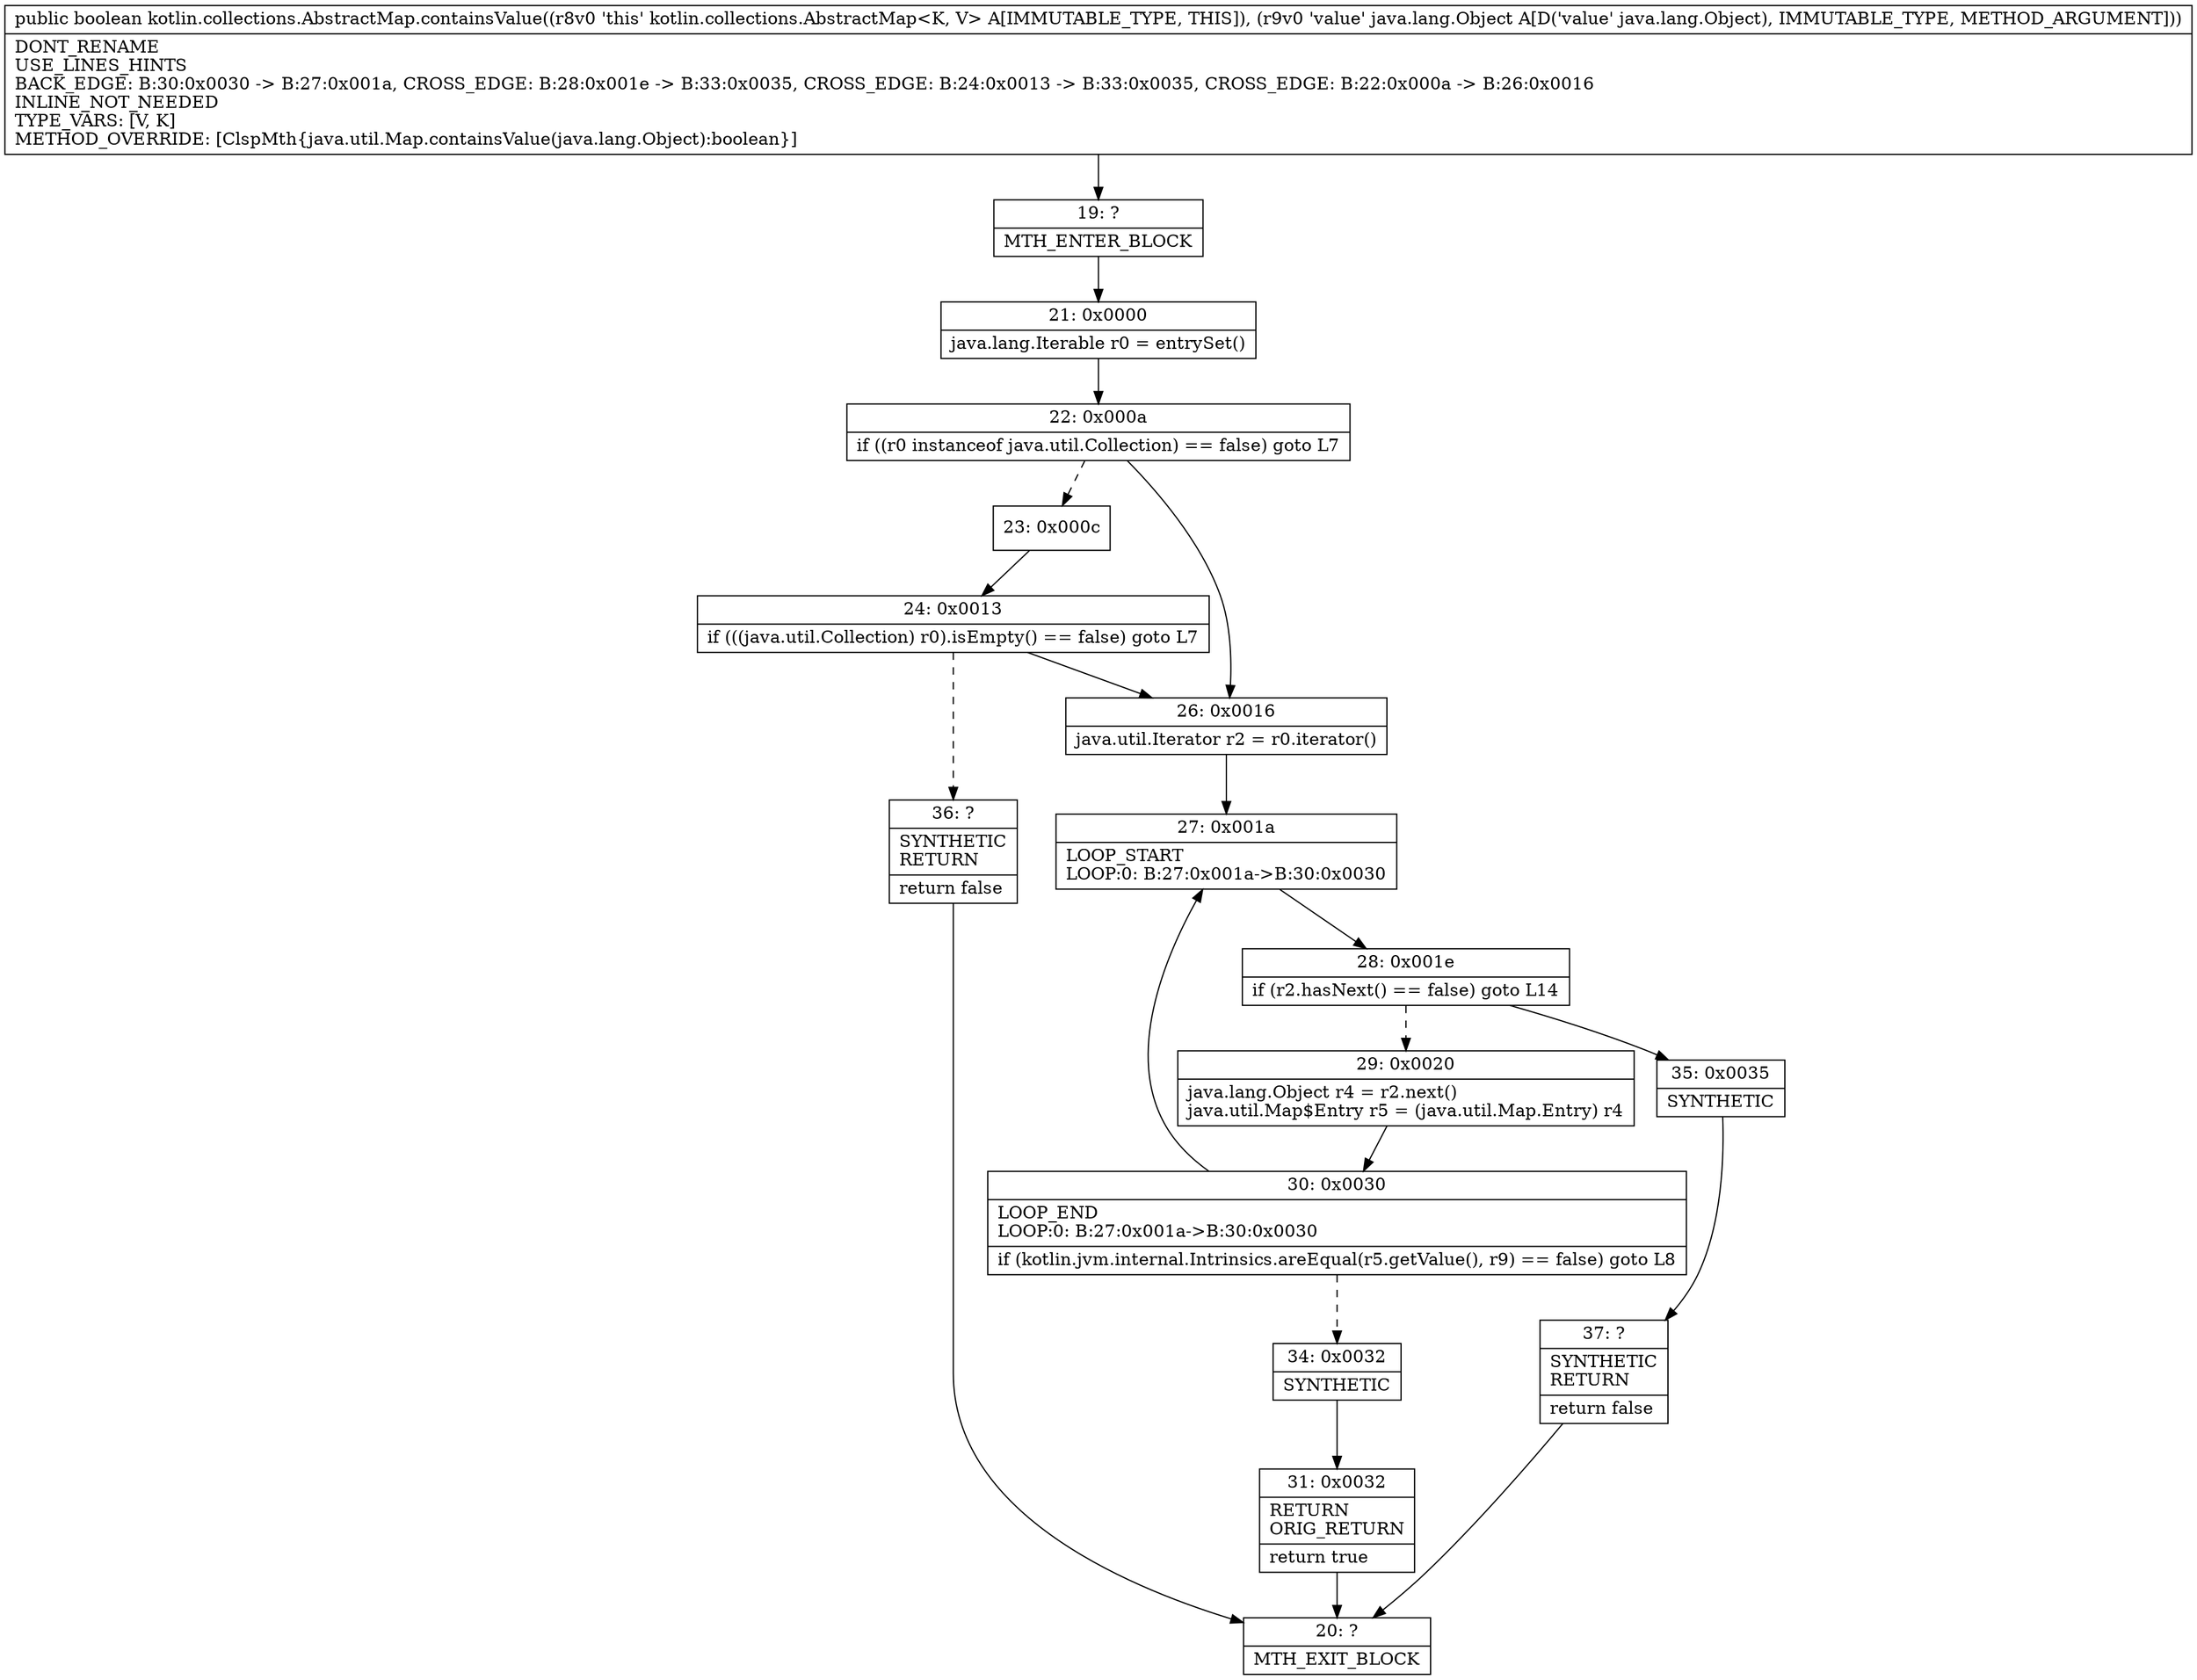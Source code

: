 digraph "CFG forkotlin.collections.AbstractMap.containsValue(Ljava\/lang\/Object;)Z" {
Node_19 [shape=record,label="{19\:\ ?|MTH_ENTER_BLOCK\l}"];
Node_21 [shape=record,label="{21\:\ 0x0000|java.lang.Iterable r0 = entrySet()\l}"];
Node_22 [shape=record,label="{22\:\ 0x000a|if ((r0 instanceof java.util.Collection) == false) goto L7\l}"];
Node_23 [shape=record,label="{23\:\ 0x000c}"];
Node_24 [shape=record,label="{24\:\ 0x0013|if (((java.util.Collection) r0).isEmpty() == false) goto L7\l}"];
Node_36 [shape=record,label="{36\:\ ?|SYNTHETIC\lRETURN\l|return false\l}"];
Node_20 [shape=record,label="{20\:\ ?|MTH_EXIT_BLOCK\l}"];
Node_26 [shape=record,label="{26\:\ 0x0016|java.util.Iterator r2 = r0.iterator()\l}"];
Node_27 [shape=record,label="{27\:\ 0x001a|LOOP_START\lLOOP:0: B:27:0x001a\-\>B:30:0x0030\l}"];
Node_28 [shape=record,label="{28\:\ 0x001e|if (r2.hasNext() == false) goto L14\l}"];
Node_29 [shape=record,label="{29\:\ 0x0020|java.lang.Object r4 = r2.next()\ljava.util.Map$Entry r5 = (java.util.Map.Entry) r4\l}"];
Node_30 [shape=record,label="{30\:\ 0x0030|LOOP_END\lLOOP:0: B:27:0x001a\-\>B:30:0x0030\l|if (kotlin.jvm.internal.Intrinsics.areEqual(r5.getValue(), r9) == false) goto L8\l}"];
Node_34 [shape=record,label="{34\:\ 0x0032|SYNTHETIC\l}"];
Node_31 [shape=record,label="{31\:\ 0x0032|RETURN\lORIG_RETURN\l|return true\l}"];
Node_35 [shape=record,label="{35\:\ 0x0035|SYNTHETIC\l}"];
Node_37 [shape=record,label="{37\:\ ?|SYNTHETIC\lRETURN\l|return false\l}"];
MethodNode[shape=record,label="{public boolean kotlin.collections.AbstractMap.containsValue((r8v0 'this' kotlin.collections.AbstractMap\<K, V\> A[IMMUTABLE_TYPE, THIS]), (r9v0 'value' java.lang.Object A[D('value' java.lang.Object), IMMUTABLE_TYPE, METHOD_ARGUMENT]))  | DONT_RENAME\lUSE_LINES_HINTS\lBACK_EDGE: B:30:0x0030 \-\> B:27:0x001a, CROSS_EDGE: B:28:0x001e \-\> B:33:0x0035, CROSS_EDGE: B:24:0x0013 \-\> B:33:0x0035, CROSS_EDGE: B:22:0x000a \-\> B:26:0x0016\lINLINE_NOT_NEEDED\lTYPE_VARS: [V, K]\lMETHOD_OVERRIDE: [ClspMth\{java.util.Map.containsValue(java.lang.Object):boolean\}]\l}"];
MethodNode -> Node_19;Node_19 -> Node_21;
Node_21 -> Node_22;
Node_22 -> Node_23[style=dashed];
Node_22 -> Node_26;
Node_23 -> Node_24;
Node_24 -> Node_26;
Node_24 -> Node_36[style=dashed];
Node_36 -> Node_20;
Node_26 -> Node_27;
Node_27 -> Node_28;
Node_28 -> Node_29[style=dashed];
Node_28 -> Node_35;
Node_29 -> Node_30;
Node_30 -> Node_27;
Node_30 -> Node_34[style=dashed];
Node_34 -> Node_31;
Node_31 -> Node_20;
Node_35 -> Node_37;
Node_37 -> Node_20;
}

